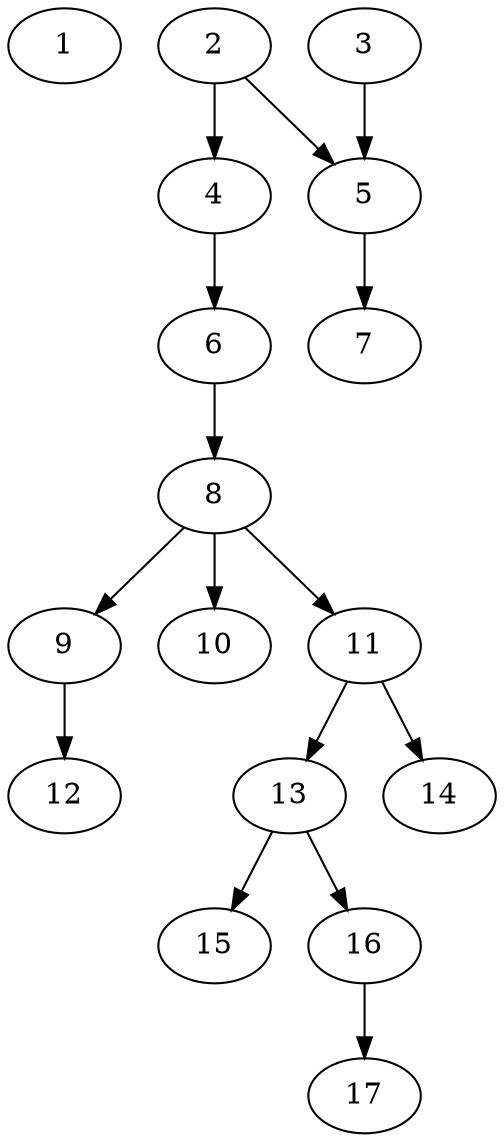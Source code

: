 // DAG (tier=1-easy, mode=data, n=17, ccr=0.349, fat=0.426, density=0.373, regular=0.653, jump=0.024, mindata=1048576, maxdata=8388608)
// DAG automatically generated by daggen at Sun Aug 24 16:33:33 2025
// /home/ermia/Project/Environments/daggen/bin/daggen --dot --ccr 0.349 --fat 0.426 --regular 0.653 --density 0.373 --jump 0.024 --mindata 1048576 --maxdata 8388608 -n 17 
digraph G {
  1 [size="22695176195078720", alpha="0.14", expect_size="11347588097539360"]
  2 [size="7719191176019968000", alpha="0.12", expect_size="3859595588009984000"]
  2 -> 4 [size ="31246725939200"]
  2 -> 5 [size ="31246725939200"]
  3 [size="406139399470875410432", alpha="0.18", expect_size="203069699735437705216"]
  3 -> 5 [size ="438739499220992"]
  4 [size="632949627096257408", alpha="0.12", expect_size="316474813548128704"]
  4 -> 6 [size ="473622451847168"]
  5 [size="2820048249131133", alpha="0.19", expect_size="1410024124565566"]
  5 -> 7 [size ="84562411520000"]
  6 [size="512491677303177216000", alpha="0.11", expect_size="256245838651588608000"]
  6 -> 8 [size ="512327732428800"]
  7 [size="146407179681322237952", alpha="0.09", expect_size="73203589840661118976"]
  8 [size="586385077856052", alpha="0.19", expect_size="293192538928026"]
  8 -> 9 [size ="10298392051712"]
  8 -> 10 [size ="10298392051712"]
  8 -> 11 [size ="10298392051712"]
  9 [size="122496896466944000000", alpha="0.13", expect_size="61248448233472000000"]
  9 -> 12 [size ="197321031680000"]
  10 [size="12275391864221358", alpha="0.13", expect_size="6137695932110679"]
  11 [size="334902266636142272", alpha="0.07", expect_size="167451133318071136"]
  11 -> 13 [size ="154961111416832"]
  11 -> 14 [size ="154961111416832"]
  12 [size="6409316499672006656", alpha="0.08", expect_size="3204658249836003328"]
  13 [size="92969252042956016", alpha="0.04", expect_size="46484626021478008"]
  13 -> 15 [size ="66048845938688"]
  13 -> 16 [size ="66048845938688"]
  14 [size="14892489932190226", alpha="0.07", expect_size="7446244966095113"]
  15 [size="449775184570969600", alpha="0.17", expect_size="224887592285484800"]
  16 [size="11875322958392066048", alpha="0.14", expect_size="5937661479196033024"]
  16 -> 17 [size ="41640915894272"]
  17 [size="18397279490341532", alpha="0.15", expect_size="9198639745170766"]
}